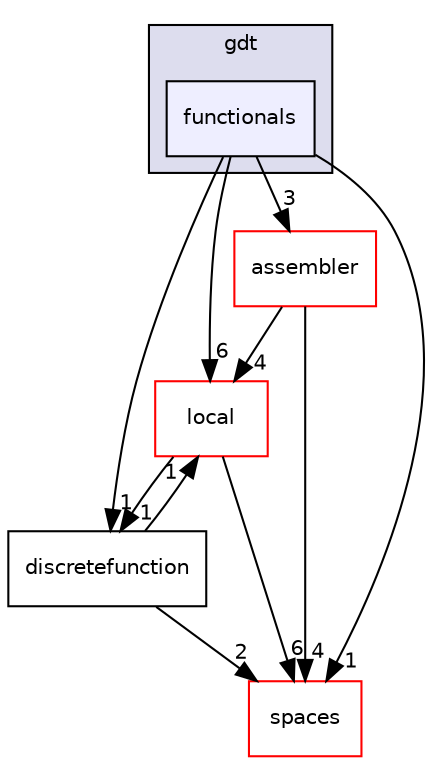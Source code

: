 digraph "functionals" {
  compound=true
  node [ fontsize="10", fontname="Helvetica"];
  edge [ labelfontsize="10", labelfontname="Helvetica"];
  subgraph clusterdir_34906b46abd2322068aa0195bd244708 {
    graph [ bgcolor="#ddddee", pencolor="black", label="gdt" fontname="Helvetica", fontsize="10", URL="dir_34906b46abd2322068aa0195bd244708.html"]
  dir_a1591cda0d63e65779075ba0a12732f6 [shape=box, label="functionals", style="filled", fillcolor="#eeeeff", pencolor="black", URL="dir_a1591cda0d63e65779075ba0a12732f6.html"];
  }
  dir_e5964b6fd5a6d82d96e1215fe4a1a66d [shape=box label="local" fillcolor="white" style="filled" color="red" URL="dir_e5964b6fd5a6d82d96e1215fe4a1a66d.html"];
  dir_e555b9af892587a8ff0beb600029e8f8 [shape=box label="discretefunction" URL="dir_e555b9af892587a8ff0beb600029e8f8.html"];
  dir_43d0cc378a1b7044a9ebea179385123e [shape=box label="spaces" fillcolor="white" style="filled" color="red" URL="dir_43d0cc378a1b7044a9ebea179385123e.html"];
  dir_4c554f9d783d63f5e41bbf46d8f2008d [shape=box label="assembler" fillcolor="white" style="filled" color="red" URL="dir_4c554f9d783d63f5e41bbf46d8f2008d.html"];
  dir_e5964b6fd5a6d82d96e1215fe4a1a66d->dir_e555b9af892587a8ff0beb600029e8f8 [headlabel="1", labeldistance=1.5 headhref="dir_000012_000018.html"];
  dir_e5964b6fd5a6d82d96e1215fe4a1a66d->dir_43d0cc378a1b7044a9ebea179385123e [headlabel="6", labeldistance=1.5 headhref="dir_000012_000009.html"];
  dir_e555b9af892587a8ff0beb600029e8f8->dir_e5964b6fd5a6d82d96e1215fe4a1a66d [headlabel="1", labeldistance=1.5 headhref="dir_000018_000012.html"];
  dir_e555b9af892587a8ff0beb600029e8f8->dir_43d0cc378a1b7044a9ebea179385123e [headlabel="2", labeldistance=1.5 headhref="dir_000018_000009.html"];
  dir_4c554f9d783d63f5e41bbf46d8f2008d->dir_e5964b6fd5a6d82d96e1215fe4a1a66d [headlabel="4", labeldistance=1.5 headhref="dir_000007_000012.html"];
  dir_4c554f9d783d63f5e41bbf46d8f2008d->dir_43d0cc378a1b7044a9ebea179385123e [headlabel="4", labeldistance=1.5 headhref="dir_000007_000009.html"];
  dir_a1591cda0d63e65779075ba0a12732f6->dir_e5964b6fd5a6d82d96e1215fe4a1a66d [headlabel="6", labeldistance=1.5 headhref="dir_000013_000012.html"];
  dir_a1591cda0d63e65779075ba0a12732f6->dir_e555b9af892587a8ff0beb600029e8f8 [headlabel="1", labeldistance=1.5 headhref="dir_000013_000018.html"];
  dir_a1591cda0d63e65779075ba0a12732f6->dir_43d0cc378a1b7044a9ebea179385123e [headlabel="1", labeldistance=1.5 headhref="dir_000013_000009.html"];
  dir_a1591cda0d63e65779075ba0a12732f6->dir_4c554f9d783d63f5e41bbf46d8f2008d [headlabel="3", labeldistance=1.5 headhref="dir_000013_000007.html"];
}
